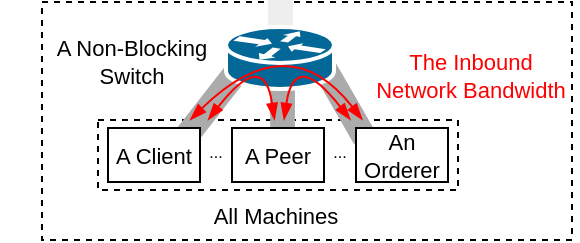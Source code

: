 <mxfile version="20.8.10" type="device"><diagram id="aW8BC6xyf7XYzy20FpQa" name="Page-1"><mxGraphModel dx="708" dy="434" grid="1" gridSize="10" guides="1" tooltips="1" connect="1" arrows="1" fold="1" page="1" pageScale="1" pageWidth="827" pageHeight="1169" math="0" shadow="0"><root><mxCell id="0"/><mxCell id="1" parent="0"/><mxCell id="nh8z18ArUFZqGCheKrza-2" value="" style="rounded=0;whiteSpace=wrap;html=1;dashed=1;" vertex="1" parent="1"><mxGeometry x="313" y="655" width="265" height="119" as="geometry"/></mxCell><mxCell id="NHBT1jfxM6-19107ixw2-20" value="" style="rounded=0;whiteSpace=wrap;html=1;dashed=1;" parent="1" vertex="1"><mxGeometry x="341" y="714" width="180" height="35" as="geometry"/></mxCell><mxCell id="NHBT1jfxM6-19107ixw2-21" value="" style="rounded=0;whiteSpace=wrap;html=1;shadow=0;fontSize=10;strokeColor=none;fillColor=#ABABAB;imageWidth=21;imageHeight=21;absoluteArcSize=1;rotation=38;" parent="1" vertex="1"><mxGeometry x="391.28" y="683.38" width="12.39" height="45.93" as="geometry"/></mxCell><mxCell id="NHBT1jfxM6-19107ixw2-22" value="" style="rounded=0;whiteSpace=wrap;html=1;shadow=0;fontSize=10;strokeColor=none;fillColor=#ABABAB;imageWidth=21;imageHeight=21;absoluteArcSize=1;rotation=0;" parent="1" vertex="1"><mxGeometry x="427.07" y="687.58" width="12.39" height="35.49" as="geometry"/></mxCell><mxCell id="NHBT1jfxM6-19107ixw2-23" value="" style="rounded=0;whiteSpace=wrap;html=1;shadow=0;labelBackgroundColor=none;fontSize=10;" parent="1" vertex="1"><mxGeometry x="346" y="718" width="46" height="27" as="geometry"/></mxCell><mxCell id="NHBT1jfxM6-19107ixw2-24" value="" style="rounded=0;whiteSpace=wrap;html=1;shadow=0;fontSize=10;strokeColor=none;fillColor=#ABABAB;imageWidth=21;imageHeight=21;absoluteArcSize=1;rotation=-30;" parent="1" vertex="1"><mxGeometry x="458.28" y="686.07" width="12.39" height="39.42" as="geometry"/></mxCell><mxCell id="NHBT1jfxM6-19107ixw2-25" value="" style="rounded=0;whiteSpace=wrap;html=1;shadow=0;labelBackgroundColor=none;fontSize=10;fontColor=#000000;strokeColor=#000000;fillColor=#FFFFFF;" parent="1" vertex="1"><mxGeometry x="470" y="718" width="46" height="27" as="geometry"/></mxCell><mxCell id="NHBT1jfxM6-19107ixw2-26" value="" style="rounded=0;whiteSpace=wrap;html=1;shadow=0;labelBackgroundColor=none;fontSize=10;fontColor=#000000;strokeColor=#000000;fillColor=#FFFFFF;" parent="1" vertex="1"><mxGeometry x="408" y="718" width="46" height="27" as="geometry"/></mxCell><mxCell id="NHBT1jfxM6-19107ixw2-27" value="" style="rounded=0;whiteSpace=wrap;html=1;shadow=0;fontSize=10;strokeColor=none;fillColor=#eeeeee;imageWidth=21;imageHeight=21;absoluteArcSize=1;rotation=0;" parent="1" vertex="1"><mxGeometry x="426.07" y="654" width="12.39" height="17.07" as="geometry"/></mxCell><mxCell id="NHBT1jfxM6-19107ixw2-28" value="" style="shape=mxgraph.cisco.routers.router;html=1;pointerEvents=1;dashed=0;fillColor=#036897;strokeColor=#ffffff;strokeWidth=2;verticalLabelPosition=bottom;verticalAlign=top;align=center;outlineConnect=0;" parent="1" vertex="1"><mxGeometry x="405" y="667.5" width="54" height="31" as="geometry"/></mxCell><mxCell id="NHBT1jfxM6-19107ixw2-29" value="" style="endArrow=blockThin;startArrow=blockThin;html=1;fontSize=1;curved=1;strokeWidth=1;endFill=1;startFill=1;entryX=0.462;entryY=-0.049;entryDx=0;entryDy=0;strokeColor=#FF0000;entryPerimeter=0;" parent="1" edge="1"><mxGeometry width="50" height="50" relative="1" as="geometry"><mxPoint x="396" y="714" as="sourcePoint"/><mxPoint x="429.252" y="714" as="targetPoint"/><Array as="points"><mxPoint x="424" y="678"/></Array></mxGeometry></mxCell><mxCell id="NHBT1jfxM6-19107ixw2-30" value="" style="endArrow=blockThin;startArrow=blockThin;html=1;fontSize=1;curved=1;strokeWidth=1;endFill=1;startFill=1;entryX=0.462;entryY=-0.049;entryDx=0;entryDy=0;strokeColor=#FF0000;entryPerimeter=0;" parent="1" edge="1"><mxGeometry width="50" height="50" relative="1" as="geometry"><mxPoint x="467.252" y="714" as="sourcePoint"/><mxPoint x="434" y="714" as="targetPoint"/><Array as="points"><mxPoint x="439.252" y="678"/></Array></mxGeometry></mxCell><mxCell id="NHBT1jfxM6-19107ixw2-31" value="&lt;font style=&quot;font-size: 11px;&quot;&gt;The Inbound&lt;br&gt;Network Bandwidth&lt;/font&gt;" style="text;html=1;strokeColor=none;fillColor=none;align=center;verticalAlign=middle;whiteSpace=wrap;rounded=0;fontSize=8;fontColor=#FF0000;" parent="1" vertex="1"><mxGeometry x="474" y="677" width="107" height="30" as="geometry"/></mxCell><mxCell id="NHBT1jfxM6-19107ixw2-32" value="" style="endArrow=blockThin;startArrow=blockThin;html=1;fontSize=1;curved=1;strokeWidth=1;endFill=1;startFill=1;entryX=0.462;entryY=-0.049;entryDx=0;entryDy=0;strokeColor=#FF0000;entryPerimeter=0;" parent="1" edge="1"><mxGeometry width="50" height="50" relative="1" as="geometry"><mxPoint x="387" y="714" as="sourcePoint"/><mxPoint x="473.252" y="714" as="targetPoint"/><Array as="points"><mxPoint x="436" y="666"/></Array></mxGeometry></mxCell><mxCell id="NHBT1jfxM6-19107ixw2-33" value="&lt;font style=&quot;font-size: 11px;&quot;&gt;A Client&lt;br&gt;&lt;/font&gt;" style="text;html=1;strokeColor=none;fillColor=none;align=center;verticalAlign=middle;whiteSpace=wrap;rounded=0;fontSize=10;" parent="1" vertex="1"><mxGeometry x="342" y="720" width="54" height="24" as="geometry"/></mxCell><mxCell id="NHBT1jfxM6-19107ixw2-34" value="&lt;font style=&quot;font-size: 11px;&quot;&gt;A Peer&lt;br&gt;&lt;/font&gt;" style="text;html=1;strokeColor=none;fillColor=none;align=center;verticalAlign=middle;whiteSpace=wrap;rounded=0;fontSize=10;" parent="1" vertex="1"><mxGeometry x="404" y="720" width="54" height="24" as="geometry"/></mxCell><mxCell id="NHBT1jfxM6-19107ixw2-35" value="&lt;font style=&quot;font-size: 11px;&quot;&gt;An Orderer&lt;br&gt;&lt;/font&gt;" style="text;html=1;strokeColor=none;fillColor=none;align=center;verticalAlign=middle;whiteSpace=wrap;rounded=0;fontSize=10;" parent="1" vertex="1"><mxGeometry x="466" y="720" width="54" height="24" as="geometry"/></mxCell><mxCell id="NHBT1jfxM6-19107ixw2-36" value="&lt;font style=&quot;font-size: 11px;&quot; color=&quot;#000000&quot;&gt;A Non-Blocking &lt;br&gt;Switch&lt;/font&gt;" style="text;html=1;strokeColor=none;fillColor=none;align=center;verticalAlign=middle;whiteSpace=wrap;rounded=0;fontSize=8;fontColor=#FF0000;" parent="1" vertex="1"><mxGeometry x="292" y="670" width="132" height="30" as="geometry"/></mxCell><mxCell id="NHBT1jfxM6-19107ixw2-37" value="..." style="text;html=1;strokeColor=none;fillColor=none;align=center;verticalAlign=middle;whiteSpace=wrap;rounded=0;fontSize=8;fontColor=#000000;" parent="1" vertex="1"><mxGeometry x="370" y="715" width="60" height="30" as="geometry"/></mxCell><mxCell id="NHBT1jfxM6-19107ixw2-38" value="..." style="text;html=1;strokeColor=none;fillColor=none;align=center;verticalAlign=middle;whiteSpace=wrap;rounded=0;fontSize=8;fontColor=#000000;" parent="1" vertex="1"><mxGeometry x="432" y="715" width="60" height="30" as="geometry"/></mxCell><mxCell id="nh8z18ArUFZqGCheKrza-1" value="&lt;span style=&quot;font-size: 11px;&quot;&gt;All Machines&lt;/span&gt;" style="text;html=1;strokeColor=none;fillColor=none;align=center;verticalAlign=middle;whiteSpace=wrap;rounded=0;fontSize=10;" vertex="1" parent="1"><mxGeometry x="392" y="750" width="76" height="24" as="geometry"/></mxCell></root></mxGraphModel></diagram></mxfile>